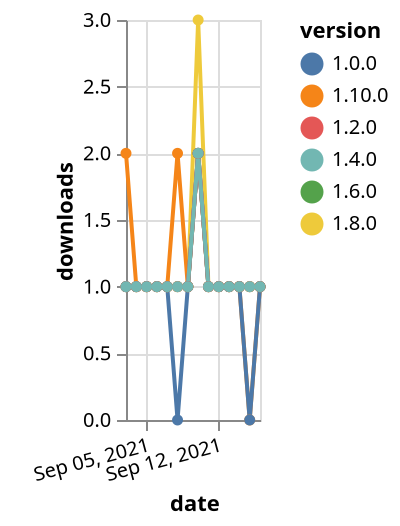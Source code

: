 {"$schema": "https://vega.github.io/schema/vega-lite/v5.json", "description": "A simple bar chart with embedded data.", "data": {"values": [{"date": "2021-09-03", "total": 167, "delta": 1, "version": "1.6.0"}, {"date": "2021-09-04", "total": 168, "delta": 1, "version": "1.6.0"}, {"date": "2021-09-05", "total": 169, "delta": 1, "version": "1.6.0"}, {"date": "2021-09-06", "total": 170, "delta": 1, "version": "1.6.0"}, {"date": "2021-09-07", "total": 171, "delta": 1, "version": "1.6.0"}, {"date": "2021-09-08", "total": 172, "delta": 1, "version": "1.6.0"}, {"date": "2021-09-09", "total": 173, "delta": 1, "version": "1.6.0"}, {"date": "2021-09-10", "total": 175, "delta": 2, "version": "1.6.0"}, {"date": "2021-09-11", "total": 176, "delta": 1, "version": "1.6.0"}, {"date": "2021-09-12", "total": 177, "delta": 1, "version": "1.6.0"}, {"date": "2021-09-13", "total": 178, "delta": 1, "version": "1.6.0"}, {"date": "2021-09-14", "total": 179, "delta": 1, "version": "1.6.0"}, {"date": "2021-09-15", "total": 180, "delta": 1, "version": "1.6.0"}, {"date": "2021-09-16", "total": 181, "delta": 1, "version": "1.6.0"}, {"date": "2021-09-03", "total": 196, "delta": 1, "version": "1.8.0"}, {"date": "2021-09-04", "total": 197, "delta": 1, "version": "1.8.0"}, {"date": "2021-09-05", "total": 198, "delta": 1, "version": "1.8.0"}, {"date": "2021-09-06", "total": 199, "delta": 1, "version": "1.8.0"}, {"date": "2021-09-07", "total": 200, "delta": 1, "version": "1.8.0"}, {"date": "2021-09-08", "total": 201, "delta": 1, "version": "1.8.0"}, {"date": "2021-09-09", "total": 202, "delta": 1, "version": "1.8.0"}, {"date": "2021-09-10", "total": 205, "delta": 3, "version": "1.8.0"}, {"date": "2021-09-11", "total": 206, "delta": 1, "version": "1.8.0"}, {"date": "2021-09-12", "total": 207, "delta": 1, "version": "1.8.0"}, {"date": "2021-09-13", "total": 208, "delta": 1, "version": "1.8.0"}, {"date": "2021-09-14", "total": 209, "delta": 1, "version": "1.8.0"}, {"date": "2021-09-15", "total": 210, "delta": 1, "version": "1.8.0"}, {"date": "2021-09-16", "total": 211, "delta": 1, "version": "1.8.0"}, {"date": "2021-09-03", "total": 126, "delta": 2, "version": "1.10.0"}, {"date": "2021-09-04", "total": 127, "delta": 1, "version": "1.10.0"}, {"date": "2021-09-05", "total": 128, "delta": 1, "version": "1.10.0"}, {"date": "2021-09-06", "total": 129, "delta": 1, "version": "1.10.0"}, {"date": "2021-09-07", "total": 130, "delta": 1, "version": "1.10.0"}, {"date": "2021-09-08", "total": 132, "delta": 2, "version": "1.10.0"}, {"date": "2021-09-09", "total": 133, "delta": 1, "version": "1.10.0"}, {"date": "2021-09-10", "total": 135, "delta": 2, "version": "1.10.0"}, {"date": "2021-09-11", "total": 136, "delta": 1, "version": "1.10.0"}, {"date": "2021-09-12", "total": 137, "delta": 1, "version": "1.10.0"}, {"date": "2021-09-13", "total": 138, "delta": 1, "version": "1.10.0"}, {"date": "2021-09-14", "total": 139, "delta": 1, "version": "1.10.0"}, {"date": "2021-09-15", "total": 139, "delta": 0, "version": "1.10.0"}, {"date": "2021-09-16", "total": 140, "delta": 1, "version": "1.10.0"}, {"date": "2021-09-03", "total": 253, "delta": 1, "version": "1.0.0"}, {"date": "2021-09-04", "total": 254, "delta": 1, "version": "1.0.0"}, {"date": "2021-09-05", "total": 255, "delta": 1, "version": "1.0.0"}, {"date": "2021-09-06", "total": 256, "delta": 1, "version": "1.0.0"}, {"date": "2021-09-07", "total": 257, "delta": 1, "version": "1.0.0"}, {"date": "2021-09-08", "total": 257, "delta": 0, "version": "1.0.0"}, {"date": "2021-09-09", "total": 258, "delta": 1, "version": "1.0.0"}, {"date": "2021-09-10", "total": 260, "delta": 2, "version": "1.0.0"}, {"date": "2021-09-11", "total": 261, "delta": 1, "version": "1.0.0"}, {"date": "2021-09-12", "total": 262, "delta": 1, "version": "1.0.0"}, {"date": "2021-09-13", "total": 263, "delta": 1, "version": "1.0.0"}, {"date": "2021-09-14", "total": 264, "delta": 1, "version": "1.0.0"}, {"date": "2021-09-15", "total": 264, "delta": 0, "version": "1.0.0"}, {"date": "2021-09-16", "total": 265, "delta": 1, "version": "1.0.0"}, {"date": "2021-09-03", "total": 201, "delta": 1, "version": "1.2.0"}, {"date": "2021-09-04", "total": 202, "delta": 1, "version": "1.2.0"}, {"date": "2021-09-05", "total": 203, "delta": 1, "version": "1.2.0"}, {"date": "2021-09-06", "total": 204, "delta": 1, "version": "1.2.0"}, {"date": "2021-09-07", "total": 205, "delta": 1, "version": "1.2.0"}, {"date": "2021-09-08", "total": 206, "delta": 1, "version": "1.2.0"}, {"date": "2021-09-09", "total": 207, "delta": 1, "version": "1.2.0"}, {"date": "2021-09-10", "total": 209, "delta": 2, "version": "1.2.0"}, {"date": "2021-09-11", "total": 210, "delta": 1, "version": "1.2.0"}, {"date": "2021-09-12", "total": 211, "delta": 1, "version": "1.2.0"}, {"date": "2021-09-13", "total": 212, "delta": 1, "version": "1.2.0"}, {"date": "2021-09-14", "total": 213, "delta": 1, "version": "1.2.0"}, {"date": "2021-09-15", "total": 214, "delta": 1, "version": "1.2.0"}, {"date": "2021-09-16", "total": 215, "delta": 1, "version": "1.2.0"}, {"date": "2021-09-03", "total": 189, "delta": 1, "version": "1.4.0"}, {"date": "2021-09-04", "total": 190, "delta": 1, "version": "1.4.0"}, {"date": "2021-09-05", "total": 191, "delta": 1, "version": "1.4.0"}, {"date": "2021-09-06", "total": 192, "delta": 1, "version": "1.4.0"}, {"date": "2021-09-07", "total": 193, "delta": 1, "version": "1.4.0"}, {"date": "2021-09-08", "total": 194, "delta": 1, "version": "1.4.0"}, {"date": "2021-09-09", "total": 195, "delta": 1, "version": "1.4.0"}, {"date": "2021-09-10", "total": 197, "delta": 2, "version": "1.4.0"}, {"date": "2021-09-11", "total": 198, "delta": 1, "version": "1.4.0"}, {"date": "2021-09-12", "total": 199, "delta": 1, "version": "1.4.0"}, {"date": "2021-09-13", "total": 200, "delta": 1, "version": "1.4.0"}, {"date": "2021-09-14", "total": 201, "delta": 1, "version": "1.4.0"}, {"date": "2021-09-15", "total": 202, "delta": 1, "version": "1.4.0"}, {"date": "2021-09-16", "total": 203, "delta": 1, "version": "1.4.0"}]}, "width": "container", "mark": {"type": "line", "point": {"filled": true}}, "encoding": {"x": {"field": "date", "type": "temporal", "timeUnit": "yearmonthdate", "title": "date", "axis": {"labelAngle": -15}}, "y": {"field": "delta", "type": "quantitative", "title": "downloads"}, "color": {"field": "version", "type": "nominal"}, "tooltip": {"field": "delta"}}}